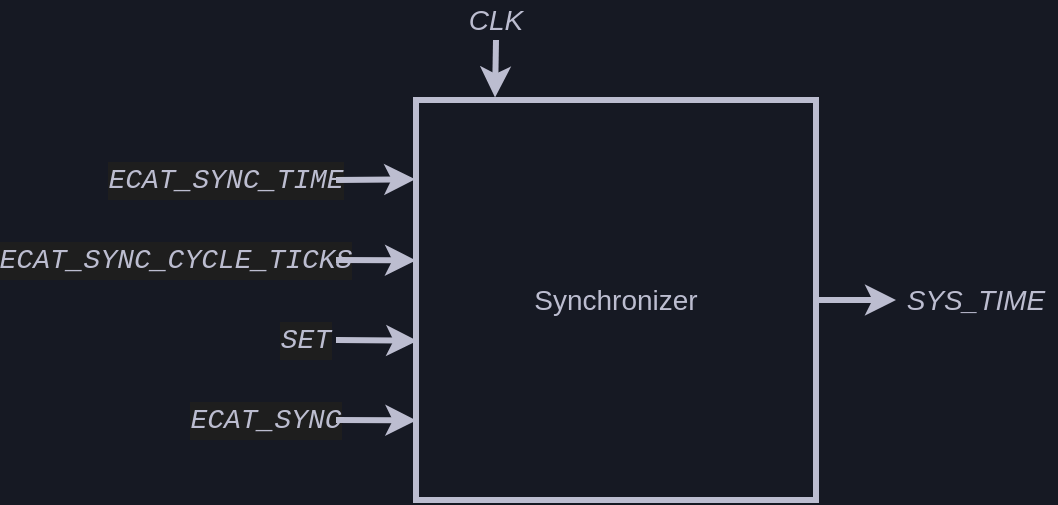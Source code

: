 <mxfile compressed="false">
    <diagram id="86R6ZRfhnQo9sD8B5-7s" name="Page-1">
        <mxGraphModel dx="759" dy="941" grid="1" gridSize="10" guides="1" tooltips="1" connect="1" arrows="1" fold="1" page="1" pageScale="1" pageWidth="827" pageHeight="1169" background="#161923" math="0" shadow="0">
            <root>
                <mxCell id="0"/>
                <mxCell id="1" parent="0"/>
                <mxCell id="Envj31jSL4E8aKWLNrxv-4" value="" style="endArrow=classic;html=1;rounded=0;fontSize=14;fontColor=#BCBDD0;entryX=0.003;entryY=0.602;entryDx=0;entryDy=0;strokeColor=#bcbdd0;strokeWidth=3;exitX=1;exitY=0.5;exitDx=0;exitDy=0;entryPerimeter=0;" parent="1" source="Envj31jSL4E8aKWLNrxv-8" target="36" edge="1">
                    <mxGeometry width="50" height="50" relative="1" as="geometry">
                        <mxPoint x="180" y="-181.26" as="sourcePoint"/>
                        <mxPoint x="260" y="-181.26" as="targetPoint"/>
                    </mxGeometry>
                </mxCell>
                <mxCell id="Envj31jSL4E8aKWLNrxv-8" value="&lt;div style=&quot;background-color: rgb(30, 30, 30); font-family: &amp;quot;hackgennerd console&amp;quot;, &amp;quot;source code pro&amp;quot;, &amp;quot;源ノ角ゴシック code jp n&amp;quot;, consolas, &amp;quot;courier new&amp;quot;, monospace; line-height: 19px; font-size: 14px;&quot;&gt;&lt;i style=&quot;font-size: 14px;&quot;&gt;SET&lt;/i&gt;&lt;/div&gt;" style="text;html=1;strokeColor=none;fillColor=none;align=center;verticalAlign=middle;whiteSpace=wrap;rounded=0;labelBackgroundColor=none;fontSize=14;fontColor=#BCBDD0;" parent="1" vertex="1">
                    <mxGeometry x="160" y="180" width="30" height="40" as="geometry"/>
                </mxCell>
                <mxCell id="19" value="&lt;div style=&quot;background-color: rgb(30, 30, 30); font-family: &amp;quot;hackgennerd console&amp;quot;, &amp;quot;source code pro&amp;quot;, &amp;quot;源ノ角ゴシック code jp n&amp;quot;, consolas, &amp;quot;courier new&amp;quot;, monospace; line-height: 19px; font-size: 14px;&quot;&gt;&lt;i style=&quot;font-size: 14px;&quot;&gt;ECAT_SYNC_TIME&lt;/i&gt;&lt;/div&gt;" style="text;html=1;strokeColor=none;fillColor=none;align=center;verticalAlign=middle;whiteSpace=wrap;rounded=0;labelBackgroundColor=none;fontSize=14;fontColor=#BCBDD0;" parent="1" vertex="1">
                    <mxGeometry x="80" y="100" width="110" height="40" as="geometry"/>
                </mxCell>
                <mxCell id="20" value="" style="endArrow=classic;html=1;rounded=0;fontSize=14;fontColor=#BCBDD0;strokeColor=#bcbdd0;strokeWidth=3;exitX=1;exitY=0.5;exitDx=0;exitDy=0;entryX=-0.002;entryY=0.198;entryDx=0;entryDy=0;entryPerimeter=0;" parent="1" source="19" target="36" edge="1">
                    <mxGeometry width="50" height="50" relative="1" as="geometry">
                        <mxPoint x="210" y="-171.26" as="sourcePoint"/>
                        <mxPoint x="190" y="-20" as="targetPoint"/>
                    </mxGeometry>
                </mxCell>
                <mxCell id="21" value="&lt;div style=&quot;background-color: rgb(30 , 30 , 30) ; font-family: &amp;#34;hackgennerd console&amp;#34; , &amp;#34;source code pro&amp;#34; , &amp;#34;源ノ角ゴシック code jp n&amp;#34; , &amp;#34;consolas&amp;#34; , &amp;#34;courier new&amp;#34; , monospace ; line-height: 19px ; font-size: 14px&quot;&gt;&lt;i style=&quot;font-size: 14px&quot;&gt;ECAT_SYNC_CYCLE_TICKS&lt;/i&gt;&lt;/div&gt;" style="text;html=1;strokeColor=none;fillColor=none;align=center;verticalAlign=middle;whiteSpace=wrap;rounded=0;labelBackgroundColor=none;fontSize=14;fontColor=#BCBDD0;" parent="1" vertex="1">
                    <mxGeometry x="30" y="140" width="160" height="40" as="geometry"/>
                </mxCell>
                <mxCell id="22" value="&lt;div style=&quot;background-color: rgb(30, 30, 30); font-family: &amp;quot;hackgennerd console&amp;quot;, &amp;quot;source code pro&amp;quot;, &amp;quot;源ノ角ゴシック code jp n&amp;quot;, consolas, &amp;quot;courier new&amp;quot;, monospace; line-height: 19px; font-size: 14px;&quot;&gt;&lt;i style=&quot;font-size: 14px;&quot;&gt;ECAT_SYNC&lt;/i&gt;&lt;/div&gt;" style="text;html=1;strokeColor=none;fillColor=none;align=center;verticalAlign=middle;whiteSpace=wrap;rounded=0;labelBackgroundColor=none;fontSize=14;fontColor=#BCBDD0;" parent="1" vertex="1">
                    <mxGeometry x="120" y="220" width="70" height="40" as="geometry"/>
                </mxCell>
                <mxCell id="23" value="" style="endArrow=classic;html=1;rounded=0;fontSize=14;fontColor=#BCBDD0;strokeColor=#bcbdd0;strokeWidth=3;exitX=1;exitY=0.5;exitDx=0;exitDy=0;entryX=0;entryY=0.401;entryDx=0;entryDy=0;entryPerimeter=0;" parent="1" source="21" target="36" edge="1">
                    <mxGeometry width="50" height="50" relative="1" as="geometry">
                        <mxPoint x="210" y="-301.26" as="sourcePoint"/>
                        <mxPoint x="470" y="-550" as="targetPoint"/>
                    </mxGeometry>
                </mxCell>
                <mxCell id="24" value="" style="endArrow=classic;html=1;rounded=0;fontSize=14;fontColor=#BCBDD0;entryX=0.001;entryY=0.801;entryDx=0;entryDy=0;strokeColor=#bcbdd0;strokeWidth=3;exitX=1;exitY=0.5;exitDx=0;exitDy=0;entryPerimeter=0;" parent="1" source="22" target="36" edge="1">
                    <mxGeometry width="50" height="50" relative="1" as="geometry">
                        <mxPoint x="210" y="-271.26" as="sourcePoint"/>
                        <mxPoint x="290" y="-201.26" as="targetPoint"/>
                    </mxGeometry>
                </mxCell>
                <mxCell id="36" value="&lt;font style=&quot;font-size: 14px&quot;&gt;Synchronizer&lt;/font&gt;" style="rounded=0;whiteSpace=wrap;html=1;fontColor=#BCBDD0;labelBackgroundColor=none;fillColor=none;strokeColor=#bcbdd0;strokeWidth=3;fontSize=14;" parent="1" vertex="1">
                    <mxGeometry x="230" y="80" width="200" height="200" as="geometry"/>
                </mxCell>
                <mxCell id="52" value="&lt;i style=&quot;font-size: 14px;&quot;&gt;SYS_TIME&lt;/i&gt;" style="text;html=1;strokeColor=none;fillColor=none;align=center;verticalAlign=middle;whiteSpace=wrap;rounded=0;labelBackgroundColor=none;fontSize=14;fontColor=#BCBDD0;" parent="1" vertex="1">
                    <mxGeometry x="470" y="160" width="80" height="40" as="geometry"/>
                </mxCell>
                <mxCell id="53" value="" style="endArrow=classic;html=1;rounded=0;fontSize=14;fontColor=#BCBDD0;strokeColor=#bcbdd0;strokeWidth=3;exitX=1;exitY=0.5;exitDx=0;exitDy=0;entryX=0;entryY=0.5;entryDx=0;entryDy=0;" parent="1" source="36" target="52" edge="1">
                    <mxGeometry width="50" height="50" relative="1" as="geometry">
                        <mxPoint x="200" y="170" as="sourcePoint"/>
                        <mxPoint x="240" y="170.2" as="targetPoint"/>
                    </mxGeometry>
                </mxCell>
                <mxCell id="57" value="CLK" style="text;html=1;strokeColor=none;fillColor=none;align=center;verticalAlign=middle;whiteSpace=wrap;rounded=0;labelBackgroundColor=none;fontSize=14;fontColor=#BCBDD0;fontStyle=2" parent="1" vertex="1">
                    <mxGeometry x="240" y="30" width="60" height="20" as="geometry"/>
                </mxCell>
                <mxCell id="58" value="" style="endArrow=classic;html=1;rounded=0;fontSize=14;fontColor=#BCBDD0;strokeColor=#bcbdd0;strokeWidth=3;entryX=0.093;entryY=-0.003;entryDx=0;entryDy=0;exitX=0.5;exitY=1;exitDx=0;exitDy=0;entryPerimeter=0;" parent="1" source="57" edge="1">
                    <mxGeometry width="50" height="50" relative="1" as="geometry">
                        <mxPoint x="330" y="320" as="sourcePoint"/>
                        <mxPoint x="269.52" y="78.74" as="targetPoint"/>
                    </mxGeometry>
                </mxCell>
            </root>
        </mxGraphModel>
    </diagram>
</mxfile>